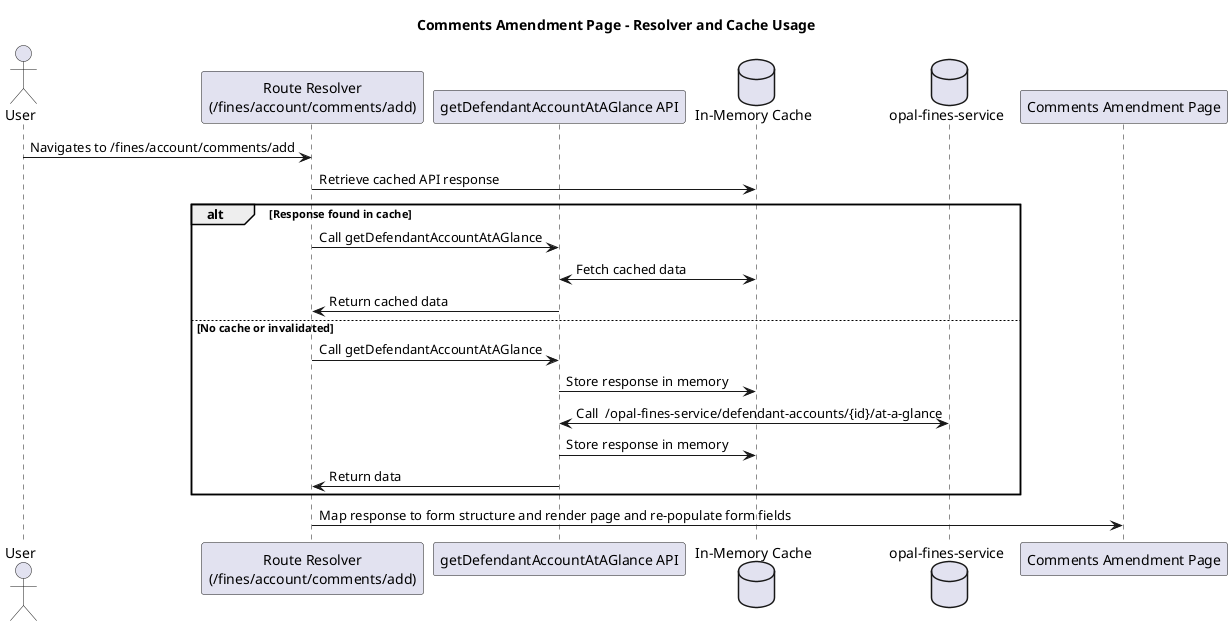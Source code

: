 @startuml
title Comments Amendment Page - Resolver and Cache Usage

actor User
participant "Route Resolver\n(/fines/account/comments/add)" as Resolver
participant "getDefendantAccountAtAGlance API" as API
database "In-Memory Cache" as Cache
database "opal-fines-service" as Backend
participant "Comments Amendment Page" as Page

User -> Resolver : Navigates to /fines/account/comments/add
Resolver -> Cache : Retrieve cached API response

alt Response found in cache
    Resolver -> API : Call getDefendantAccountAtAGlance
    API <-> Cache : Fetch cached data
    API -> Resolver : Return cached data
else No cache or invalidated
    Resolver -> API : Call getDefendantAccountAtAGlance
    API -> Cache : Store response in memory
    API <-> Backend : Call  /opal-fines-service/defendant-accounts/{id}/at-a-glance
    API -> Cache : Store response in memory
    API -> Resolver : Return data
end

Resolver -> Page : Map response to form structure and render page and re-populate form fields
@enduml